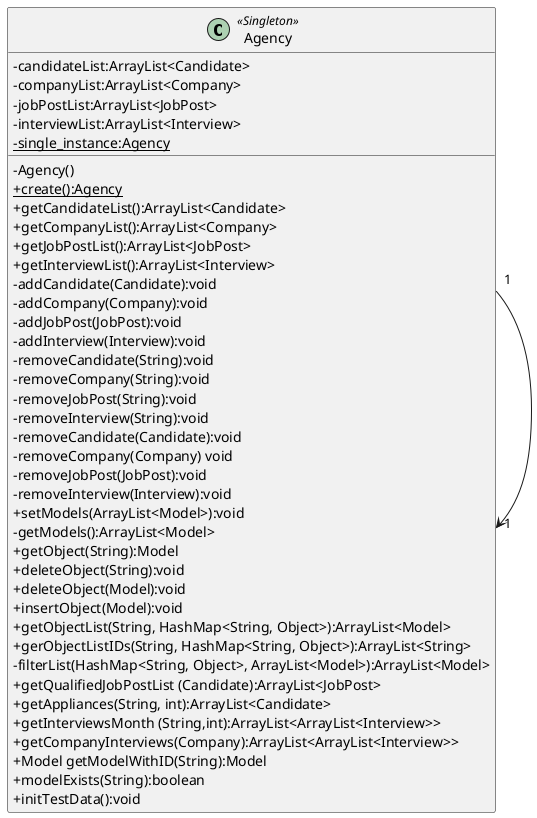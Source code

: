 @startuml
skinparam classAttributeIconSize 0
class Agency <<Singleton>>{
    - candidateList:ArrayList<Candidate>
    - companyList:ArrayList<Company>
    - jobPostList:ArrayList<JobPost>
    - interviewList:ArrayList<Interview>
    - {static}single_instance:Agency
    - Agency()
    + {static}create():Agency
    + getCandidateList():ArrayList<Candidate>
    + getCompanyList():ArrayList<Company>
    + getJobPostList():ArrayList<JobPost>
    + getInterviewList():ArrayList<Interview>
    - addCandidate(Candidate):void
    - addCompany(Company):void
    - addJobPost(JobPost):void
    - addInterview(Interview):void
    - removeCandidate(String):void
    - removeCompany(String):void
    - removeJobPost(String):void
    - removeInterview(String):void
    - removeCandidate(Candidate):void
    - removeCompany(Company) void
    - removeJobPost(JobPost):void
    - removeInterview(Interview):void
    + setModels(ArrayList<Model>):void
    - getModels():ArrayList<Model>
    + getObject(String):Model
    + deleteObject(String):void
    + deleteObject(Model):void
    + insertObject(Model):void
    + getObjectList(String, HashMap<String, Object>):ArrayList<Model>
    + gerObjectListIDs(String, HashMap<String, Object>):ArrayList<String>
    - filterList(HashMap<String, Object>, ArrayList<Model>):ArrayList<Model>
    + getQualifiedJobPostList (Candidate):ArrayList<JobPost>
    + getAppliances(String, int):ArrayList<Candidate>
    + getInterviewsMonth (String,int):ArrayList<ArrayList<Interview>>
    + getCompanyInterviews(Company):ArrayList<ArrayList<Interview>>
    + Model getModelWithID(String):Model
    + modelExists(String):boolean
    + initTestData():void
}
Agency"1"-->"1"Agency
@enduml